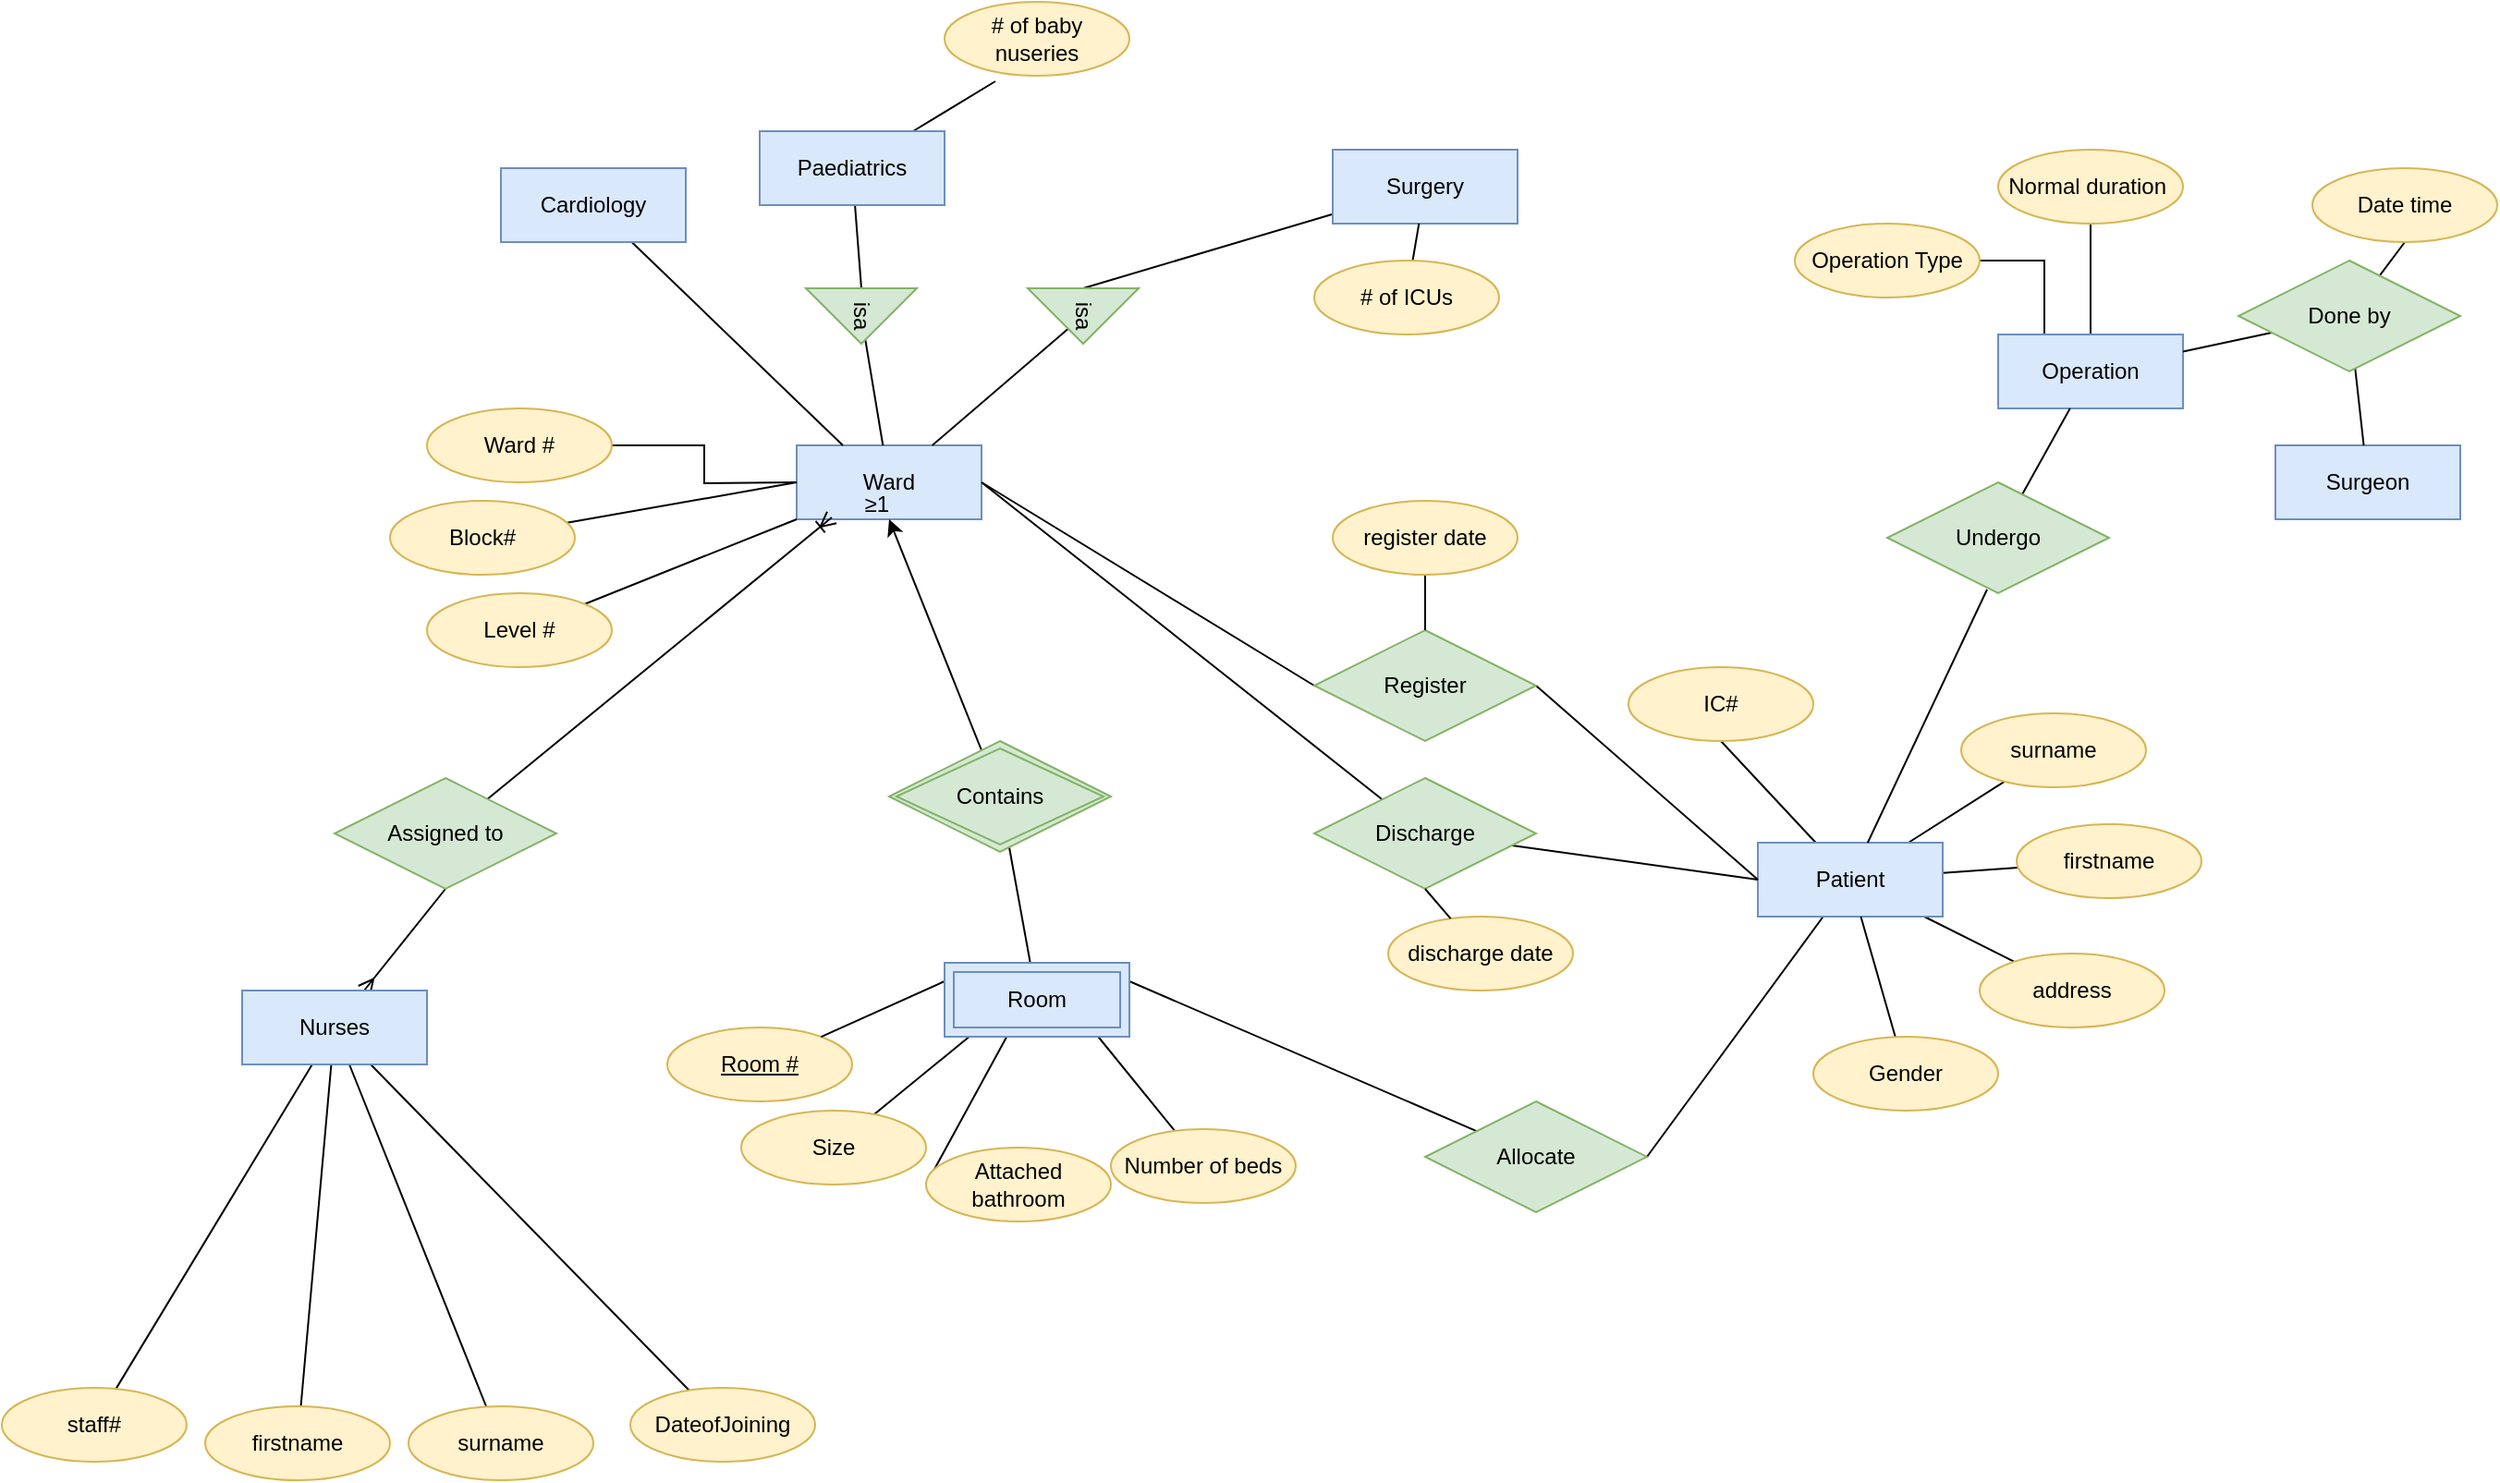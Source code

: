 <mxfile version="20.8.11" type="github">
  <diagram name="Page-1" id="2BYbjc5NV7LEVSSUCPkM">
    <mxGraphModel dx="1759" dy="647" grid="1" gridSize="10" guides="1" tooltips="1" connect="1" arrows="1" fold="1" page="1" pageScale="1" pageWidth="850" pageHeight="1100" math="0" shadow="0">
      <root>
        <mxCell id="0" />
        <mxCell id="1" parent="0" />
        <mxCell id="ICiJjnYhTAxnkfr3iMK8-49" style="edgeStyle=none;rounded=0;orthogonalLoop=1;jettySize=auto;html=1;exitX=1;exitY=0.5;exitDx=0;exitDy=0;entryX=0;entryY=0.5;entryDx=0;entryDy=0;startArrow=none;startFill=0;endArrow=none;endFill=0;" parent="1" source="ICiJjnYhTAxnkfr3iMK8-1" target="ICiJjnYhTAxnkfr3iMK8-35" edge="1">
          <mxGeometry relative="1" as="geometry" />
        </mxCell>
        <mxCell id="ICiJjnYhTAxnkfr3iMK8-1" value="Ward" style="whiteSpace=wrap;html=1;align=center;fillColor=#dae8fc;strokeColor=#6c8ebf;" parent="1" vertex="1">
          <mxGeometry x="310" y="270" width="100" height="40" as="geometry" />
        </mxCell>
        <mxCell id="ICiJjnYhTAxnkfr3iMK8-11" value="" style="edgeStyle=orthogonalEdgeStyle;rounded=0;orthogonalLoop=1;jettySize=auto;html=1;startArrow=none;startFill=0;endArrow=none;endFill=0;" parent="1" source="ICiJjnYhTAxnkfr3iMK8-2" edge="1">
          <mxGeometry relative="1" as="geometry">
            <mxPoint x="310" y="290" as="targetPoint" />
          </mxGeometry>
        </mxCell>
        <mxCell id="ICiJjnYhTAxnkfr3iMK8-2" value="Ward #" style="ellipse;whiteSpace=wrap;html=1;align=center;fillColor=#fff2cc;strokeColor=#d6b656;" parent="1" vertex="1">
          <mxGeometry x="110" y="250" width="100" height="40" as="geometry" />
        </mxCell>
        <mxCell id="ICiJjnYhTAxnkfr3iMK8-30" style="rounded=0;orthogonalLoop=1;jettySize=auto;html=1;startArrow=none;startFill=0;endArrow=none;endFill=0;" parent="1" target="ICiJjnYhTAxnkfr3iMK8-24" edge="1">
          <mxGeometry relative="1" as="geometry">
            <mxPoint x="415.556" y="580" as="sourcePoint" />
          </mxGeometry>
        </mxCell>
        <mxCell id="ICiJjnYhTAxnkfr3iMK8-31" style="rounded=0;orthogonalLoop=1;jettySize=auto;html=1;startArrow=none;startFill=0;endArrow=none;endFill=0;exitX=0.75;exitY=1;exitDx=0;exitDy=0;" parent="1" target="ICiJjnYhTAxnkfr3iMK8-25" edge="1">
          <mxGeometry relative="1" as="geometry">
            <mxPoint x="465" y="580" as="sourcePoint" />
          </mxGeometry>
        </mxCell>
        <mxCell id="ICiJjnYhTAxnkfr3iMK8-32" style="rounded=0;orthogonalLoop=1;jettySize=auto;html=1;startArrow=none;startFill=0;endArrow=none;endFill=0;entryX=0;entryY=0.5;entryDx=0;entryDy=0;" parent="1" target="ICiJjnYhTAxnkfr3iMK8-26" edge="1">
          <mxGeometry relative="1" as="geometry">
            <mxPoint x="320.369" y="567.806" as="targetPoint" />
            <mxPoint x="429.091" y="580" as="sourcePoint" />
          </mxGeometry>
        </mxCell>
        <mxCell id="ICiJjnYhTAxnkfr3iMK8-21" value="" style="endArrow=classic;html=1;rounded=0;entryX=0.5;entryY=1;entryDx=0;entryDy=0;endFill=1;" parent="1" source="s0g9AZDTexIM-AFnt-F2-36" target="ICiJjnYhTAxnkfr3iMK8-1" edge="1">
          <mxGeometry relative="1" as="geometry">
            <mxPoint x="425" y="450" as="sourcePoint" />
            <mxPoint x="560" y="409.5" as="targetPoint" />
          </mxGeometry>
        </mxCell>
        <mxCell id="ICiJjnYhTAxnkfr3iMK8-22" value="≥1" style="resizable=0;html=1;align=right;verticalAlign=bottom;fillColor=#73D0FF;" parent="ICiJjnYhTAxnkfr3iMK8-21" connectable="0" vertex="1">
          <mxGeometry x="1" relative="1" as="geometry" />
        </mxCell>
        <mxCell id="ICiJjnYhTAxnkfr3iMK8-23" value="&lt;u&gt;Room #&lt;/u&gt;" style="ellipse;whiteSpace=wrap;html=1;align=center;fillColor=#fff2cc;strokeColor=#d6b656;" parent="1" vertex="1">
          <mxGeometry x="240" y="585" width="100" height="40" as="geometry" />
        </mxCell>
        <mxCell id="ICiJjnYhTAxnkfr3iMK8-24" value="Size" style="ellipse;whiteSpace=wrap;html=1;align=center;fillColor=#fff2cc;strokeColor=#d6b656;" parent="1" vertex="1">
          <mxGeometry x="280" y="630" width="100" height="40" as="geometry" />
        </mxCell>
        <mxCell id="ICiJjnYhTAxnkfr3iMK8-25" value="Number of beds" style="ellipse;whiteSpace=wrap;html=1;align=center;fillColor=#fff2cc;strokeColor=#d6b656;" parent="1" vertex="1">
          <mxGeometry x="480" y="640" width="100" height="40" as="geometry" />
        </mxCell>
        <mxCell id="ICiJjnYhTAxnkfr3iMK8-26" value="Attached bathroom" style="ellipse;whiteSpace=wrap;html=1;align=center;fillColor=#fff2cc;strokeColor=#d6b656;" parent="1" vertex="1">
          <mxGeometry x="380" y="650" width="100" height="40" as="geometry" />
        </mxCell>
        <mxCell id="ICiJjnYhTAxnkfr3iMK8-28" value="" style="endArrow=none;html=1;rounded=0;entryX=0;entryY=0.5;entryDx=0;entryDy=0;" parent="1" source="ICiJjnYhTAxnkfr3iMK8-23" edge="1">
          <mxGeometry relative="1" as="geometry">
            <mxPoint x="140" y="520" as="sourcePoint" />
            <mxPoint x="390" y="560" as="targetPoint" />
          </mxGeometry>
        </mxCell>
        <mxCell id="ICiJjnYhTAxnkfr3iMK8-53" style="edgeStyle=none;rounded=0;orthogonalLoop=1;jettySize=auto;html=1;entryX=0.5;entryY=1;entryDx=0;entryDy=0;startArrow=none;startFill=0;endArrow=none;endFill=0;" parent="1" source="ICiJjnYhTAxnkfr3iMK8-34" target="ICiJjnYhTAxnkfr3iMK8-36" edge="1">
          <mxGeometry relative="1" as="geometry">
            <mxPoint x="840" y="445.0" as="targetPoint" />
          </mxGeometry>
        </mxCell>
        <mxCell id="ICiJjnYhTAxnkfr3iMK8-54" style="edgeStyle=none;rounded=0;orthogonalLoop=1;jettySize=auto;html=1;startArrow=none;startFill=0;endArrow=none;endFill=0;" parent="1" source="ICiJjnYhTAxnkfr3iMK8-34" target="ICiJjnYhTAxnkfr3iMK8-38" edge="1">
          <mxGeometry relative="1" as="geometry" />
        </mxCell>
        <mxCell id="ICiJjnYhTAxnkfr3iMK8-55" style="edgeStyle=none;rounded=0;orthogonalLoop=1;jettySize=auto;html=1;startArrow=none;startFill=0;endArrow=none;endFill=0;" parent="1" source="ICiJjnYhTAxnkfr3iMK8-34" target="ICiJjnYhTAxnkfr3iMK8-37" edge="1">
          <mxGeometry relative="1" as="geometry" />
        </mxCell>
        <mxCell id="ICiJjnYhTAxnkfr3iMK8-56" style="edgeStyle=none;rounded=0;orthogonalLoop=1;jettySize=auto;html=1;startArrow=none;startFill=0;endArrow=none;endFill=0;" parent="1" source="ICiJjnYhTAxnkfr3iMK8-34" target="ICiJjnYhTAxnkfr3iMK8-39" edge="1">
          <mxGeometry relative="1" as="geometry" />
        </mxCell>
        <mxCell id="s0g9AZDTexIM-AFnt-F2-21" style="edgeStyle=none;rounded=0;orthogonalLoop=1;jettySize=auto;html=1;entryX=1;entryY=0.5;entryDx=0;entryDy=0;startArrow=none;startFill=0;endArrow=none;endFill=0;" edge="1" parent="1" source="ICiJjnYhTAxnkfr3iMK8-34" target="s0g9AZDTexIM-AFnt-F2-20">
          <mxGeometry relative="1" as="geometry" />
        </mxCell>
        <mxCell id="ICiJjnYhTAxnkfr3iMK8-34" value="Patient" style="whiteSpace=wrap;html=1;align=center;fillColor=#dae8fc;strokeColor=#6c8ebf;" parent="1" vertex="1">
          <mxGeometry x="830" y="485" width="100" height="40" as="geometry" />
        </mxCell>
        <mxCell id="ICiJjnYhTAxnkfr3iMK8-50" style="edgeStyle=none;rounded=0;orthogonalLoop=1;jettySize=auto;html=1;exitX=1;exitY=0.5;exitDx=0;exitDy=0;entryX=0;entryY=0.5;entryDx=0;entryDy=0;startArrow=none;startFill=0;endArrow=none;endFill=0;" parent="1" source="ICiJjnYhTAxnkfr3iMK8-35" target="ICiJjnYhTAxnkfr3iMK8-34" edge="1">
          <mxGeometry relative="1" as="geometry" />
        </mxCell>
        <mxCell id="ICiJjnYhTAxnkfr3iMK8-35" value="Register" style="shape=rhombus;perimeter=rhombusPerimeter;whiteSpace=wrap;html=1;align=center;fillColor=#d5e8d4;strokeColor=#82b366;" parent="1" vertex="1">
          <mxGeometry x="590" y="370" width="120" height="60" as="geometry" />
        </mxCell>
        <mxCell id="ICiJjnYhTAxnkfr3iMK8-36" value="IC#" style="ellipse;whiteSpace=wrap;html=1;align=center;fillColor=#fff2cc;strokeColor=#d6b656;" parent="1" vertex="1">
          <mxGeometry x="760" y="390" width="100" height="40" as="geometry" />
        </mxCell>
        <mxCell id="ICiJjnYhTAxnkfr3iMK8-37" value="firstname" style="ellipse;whiteSpace=wrap;html=1;align=center;fillColor=#fff2cc;strokeColor=#d6b656;" parent="1" vertex="1">
          <mxGeometry x="970" y="475" width="100" height="40" as="geometry" />
        </mxCell>
        <mxCell id="ICiJjnYhTAxnkfr3iMK8-38" value="surname" style="ellipse;whiteSpace=wrap;html=1;align=center;fillColor=#fff2cc;strokeColor=#d6b656;" parent="1" vertex="1">
          <mxGeometry x="940" y="415" width="100" height="40" as="geometry" />
        </mxCell>
        <mxCell id="ICiJjnYhTAxnkfr3iMK8-39" value="address" style="ellipse;whiteSpace=wrap;html=1;align=center;fillColor=#fff2cc;strokeColor=#d6b656;" parent="1" vertex="1">
          <mxGeometry x="950" y="545" width="100" height="40" as="geometry" />
        </mxCell>
        <mxCell id="ICiJjnYhTAxnkfr3iMK8-51" style="edgeStyle=none;rounded=0;orthogonalLoop=1;jettySize=auto;html=1;entryX=1;entryY=0.5;entryDx=0;entryDy=0;startArrow=none;startFill=0;endArrow=none;endFill=0;" parent="1" source="ICiJjnYhTAxnkfr3iMK8-40" target="ICiJjnYhTAxnkfr3iMK8-1" edge="1">
          <mxGeometry relative="1" as="geometry" />
        </mxCell>
        <mxCell id="ICiJjnYhTAxnkfr3iMK8-52" style="edgeStyle=none;rounded=0;orthogonalLoop=1;jettySize=auto;html=1;entryX=0;entryY=0.5;entryDx=0;entryDy=0;startArrow=none;startFill=0;endArrow=none;endFill=0;" parent="1" source="ICiJjnYhTAxnkfr3iMK8-40" target="ICiJjnYhTAxnkfr3iMK8-34" edge="1">
          <mxGeometry relative="1" as="geometry" />
        </mxCell>
        <mxCell id="ICiJjnYhTAxnkfr3iMK8-40" value="Discharge" style="shape=rhombus;perimeter=rhombusPerimeter;whiteSpace=wrap;html=1;align=center;fillColor=#d5e8d4;strokeColor=#82b366;" parent="1" vertex="1">
          <mxGeometry x="590" y="450" width="120" height="60" as="geometry" />
        </mxCell>
        <mxCell id="ICiJjnYhTAxnkfr3iMK8-41" value="discharge date" style="ellipse;whiteSpace=wrap;html=1;align=center;fillColor=#fff2cc;strokeColor=#d6b656;" parent="1" vertex="1">
          <mxGeometry x="630" y="525" width="100" height="40" as="geometry" />
        </mxCell>
        <mxCell id="ICiJjnYhTAxnkfr3iMK8-42" value="" style="endArrow=none;html=1;rounded=0;entryX=0.5;entryY=1;entryDx=0;entryDy=0;" parent="1" source="ICiJjnYhTAxnkfr3iMK8-41" target="ICiJjnYhTAxnkfr3iMK8-40" edge="1">
          <mxGeometry relative="1" as="geometry">
            <mxPoint x="750" y="640" as="sourcePoint" />
            <mxPoint x="880" y="640" as="targetPoint" />
          </mxGeometry>
        </mxCell>
        <mxCell id="ICiJjnYhTAxnkfr3iMK8-47" style="edgeStyle=none;rounded=0;orthogonalLoop=1;jettySize=auto;html=1;entryX=0.5;entryY=0;entryDx=0;entryDy=0;startArrow=none;startFill=0;endArrow=none;endFill=0;" parent="1" source="ICiJjnYhTAxnkfr3iMK8-45" target="ICiJjnYhTAxnkfr3iMK8-35" edge="1">
          <mxGeometry relative="1" as="geometry" />
        </mxCell>
        <mxCell id="ICiJjnYhTAxnkfr3iMK8-45" value="register date" style="ellipse;whiteSpace=wrap;html=1;align=center;fillColor=#fff2cc;strokeColor=#d6b656;" parent="1" vertex="1">
          <mxGeometry x="600" y="300" width="100" height="40" as="geometry" />
        </mxCell>
        <mxCell id="ICiJjnYhTAxnkfr3iMK8-76" style="edgeStyle=none;rounded=0;orthogonalLoop=1;jettySize=auto;html=1;entryX=0;entryY=0.5;entryDx=0;entryDy=0;strokeColor=default;startArrow=none;startFill=0;endArrow=none;endFill=0;" parent="1" source="ICiJjnYhTAxnkfr3iMK8-59" target="ICiJjnYhTAxnkfr3iMK8-75" edge="1">
          <mxGeometry relative="1" as="geometry" />
        </mxCell>
        <mxCell id="ICiJjnYhTAxnkfr3iMK8-81" style="edgeStyle=none;rounded=0;orthogonalLoop=1;jettySize=auto;html=1;entryX=0.275;entryY=1.075;entryDx=0;entryDy=0;entryPerimeter=0;strokeColor=default;startArrow=none;startFill=0;endArrow=none;endFill=0;" parent="1" source="ICiJjnYhTAxnkfr3iMK8-59" target="ICiJjnYhTAxnkfr3iMK8-61" edge="1">
          <mxGeometry relative="1" as="geometry" />
        </mxCell>
        <mxCell id="ICiJjnYhTAxnkfr3iMK8-59" value="Paediatrics" style="whiteSpace=wrap;html=1;align=center;fillColor=#dae8fc;strokeColor=#6c8ebf;" parent="1" vertex="1">
          <mxGeometry x="290" y="100" width="100" height="40" as="geometry" />
        </mxCell>
        <mxCell id="ICiJjnYhTAxnkfr3iMK8-79" style="edgeStyle=none;rounded=0;orthogonalLoop=1;jettySize=auto;html=1;entryX=0;entryY=0.5;entryDx=0;entryDy=0;strokeColor=default;startArrow=none;startFill=0;endArrow=none;endFill=0;" parent="1" source="ICiJjnYhTAxnkfr3iMK8-60" target="ICiJjnYhTAxnkfr3iMK8-72" edge="1">
          <mxGeometry relative="1" as="geometry" />
        </mxCell>
        <mxCell id="ICiJjnYhTAxnkfr3iMK8-60" value="Surgery" style="whiteSpace=wrap;html=1;align=center;fillColor=#dae8fc;strokeColor=#6c8ebf;" parent="1" vertex="1">
          <mxGeometry x="600" y="110" width="100" height="40" as="geometry" />
        </mxCell>
        <mxCell id="ICiJjnYhTAxnkfr3iMK8-61" value="# of baby nuseries" style="ellipse;whiteSpace=wrap;html=1;align=center;fillColor=#fff2cc;strokeColor=#d6b656;" parent="1" vertex="1">
          <mxGeometry x="390" y="30" width="100" height="40" as="geometry" />
        </mxCell>
        <mxCell id="ICiJjnYhTAxnkfr3iMK8-80" style="edgeStyle=none;rounded=0;orthogonalLoop=1;jettySize=auto;html=1;strokeColor=default;startArrow=none;startFill=0;endArrow=none;endFill=0;" parent="1" source="ICiJjnYhTAxnkfr3iMK8-62" target="ICiJjnYhTAxnkfr3iMK8-60" edge="1">
          <mxGeometry relative="1" as="geometry" />
        </mxCell>
        <mxCell id="ICiJjnYhTAxnkfr3iMK8-62" value="# of ICUs" style="ellipse;whiteSpace=wrap;html=1;align=center;fillColor=#fff2cc;strokeColor=#d6b656;" parent="1" vertex="1">
          <mxGeometry x="590" y="170" width="100" height="40" as="geometry" />
        </mxCell>
        <mxCell id="ICiJjnYhTAxnkfr3iMK8-78" style="edgeStyle=none;rounded=0;orthogonalLoop=1;jettySize=auto;html=1;strokeColor=default;startArrow=none;startFill=0;endArrow=none;endFill=0;" parent="1" source="ICiJjnYhTAxnkfr3iMK8-72" target="ICiJjnYhTAxnkfr3iMK8-1" edge="1">
          <mxGeometry relative="1" as="geometry" />
        </mxCell>
        <mxCell id="ICiJjnYhTAxnkfr3iMK8-72" value="isa" style="triangle;whiteSpace=wrap;html=1;fillColor=#d5e8d4;strokeColor=#82b366;rotation=90;" parent="1" vertex="1">
          <mxGeometry x="450" y="170" width="30" height="60" as="geometry" />
        </mxCell>
        <mxCell id="ICiJjnYhTAxnkfr3iMK8-77" style="edgeStyle=none;rounded=0;orthogonalLoop=1;jettySize=auto;html=1;strokeColor=default;startArrow=none;startFill=0;endArrow=none;endFill=0;" parent="1" source="ICiJjnYhTAxnkfr3iMK8-75" target="ICiJjnYhTAxnkfr3iMK8-1" edge="1">
          <mxGeometry relative="1" as="geometry" />
        </mxCell>
        <mxCell id="ICiJjnYhTAxnkfr3iMK8-75" value="isa" style="triangle;whiteSpace=wrap;html=1;fillColor=#d5e8d4;strokeColor=#82b366;rotation=90;" parent="1" vertex="1">
          <mxGeometry x="330" y="170" width="30" height="60" as="geometry" />
        </mxCell>
        <mxCell id="ICiJjnYhTAxnkfr3iMK8-83" style="edgeStyle=none;rounded=0;orthogonalLoop=1;jettySize=auto;html=1;entryX=0.25;entryY=0;entryDx=0;entryDy=0;strokeColor=default;startArrow=none;startFill=0;endArrow=none;endFill=0;" parent="1" source="ICiJjnYhTAxnkfr3iMK8-82" target="ICiJjnYhTAxnkfr3iMK8-1" edge="1">
          <mxGeometry relative="1" as="geometry" />
        </mxCell>
        <mxCell id="ICiJjnYhTAxnkfr3iMK8-82" value="Cardiology" style="whiteSpace=wrap;html=1;align=center;fillColor=#dae8fc;strokeColor=#6c8ebf;" parent="1" vertex="1">
          <mxGeometry x="150" y="120" width="100" height="40" as="geometry" />
        </mxCell>
        <mxCell id="ICiJjnYhTAxnkfr3iMK8-86" style="edgeStyle=none;rounded=0;orthogonalLoop=1;jettySize=auto;html=1;strokeColor=default;startArrow=none;startFill=0;endArrow=none;endFill=0;exitX=0.45;exitY=0.967;exitDx=0;exitDy=0;exitPerimeter=0;" parent="1" source="s0g9AZDTexIM-AFnt-F2-26" target="ICiJjnYhTAxnkfr3iMK8-34" edge="1">
          <mxGeometry relative="1" as="geometry">
            <mxPoint x="880" y="260.0" as="targetPoint" />
            <mxPoint x="871.154" y="279.423" as="sourcePoint" />
          </mxGeometry>
        </mxCell>
        <mxCell id="s0g9AZDTexIM-AFnt-F2-9" style="edgeStyle=none;rounded=0;orthogonalLoop=1;jettySize=auto;html=1;entryX=0.5;entryY=1;entryDx=0;entryDy=0;endArrow=none;endFill=0;startArrow=ERmany;startFill=0;" edge="1" parent="1" source="s0g9AZDTexIM-AFnt-F2-34" target="s0g9AZDTexIM-AFnt-F2-8">
          <mxGeometry relative="1" as="geometry">
            <mxPoint x="90" y="565" as="sourcePoint" />
          </mxGeometry>
        </mxCell>
        <mxCell id="ICiJjnYhTAxnkfr3iMK8-93" style="edgeStyle=none;rounded=0;orthogonalLoop=1;jettySize=auto;html=1;strokeColor=default;startArrow=none;startFill=0;endArrow=none;endFill=0;" parent="1" source="ICiJjnYhTAxnkfr3iMK8-89" target="s0g9AZDTexIM-AFnt-F2-34" edge="1">
          <mxGeometry relative="1" as="geometry">
            <mxPoint x="75.116" y="605" as="targetPoint" />
          </mxGeometry>
        </mxCell>
        <mxCell id="ICiJjnYhTAxnkfr3iMK8-89" value="staff#" style="ellipse;whiteSpace=wrap;html=1;align=center;fillColor=#fff2cc;strokeColor=#d6b656;" parent="1" vertex="1">
          <mxGeometry x="-120" y="780" width="100" height="40" as="geometry" />
        </mxCell>
        <mxCell id="ICiJjnYhTAxnkfr3iMK8-94" style="edgeStyle=none;rounded=0;orthogonalLoop=1;jettySize=auto;html=1;strokeColor=default;startArrow=none;startFill=0;endArrow=none;endFill=0;" parent="1" source="ICiJjnYhTAxnkfr3iMK8-90" target="s0g9AZDTexIM-AFnt-F2-34" edge="1">
          <mxGeometry relative="1" as="geometry">
            <mxPoint x="90" y="605" as="targetPoint" />
          </mxGeometry>
        </mxCell>
        <mxCell id="ICiJjnYhTAxnkfr3iMK8-90" value="firstname" style="ellipse;whiteSpace=wrap;html=1;align=center;fillColor=#fff2cc;strokeColor=#d6b656;" parent="1" vertex="1">
          <mxGeometry x="-10" y="790" width="100" height="40" as="geometry" />
        </mxCell>
        <mxCell id="ICiJjnYhTAxnkfr3iMK8-95" style="edgeStyle=none;rounded=0;orthogonalLoop=1;jettySize=auto;html=1;strokeColor=default;startArrow=none;startFill=0;endArrow=none;endFill=0;" parent="1" source="ICiJjnYhTAxnkfr3iMK8-91" target="s0g9AZDTexIM-AFnt-F2-34" edge="1">
          <mxGeometry relative="1" as="geometry">
            <mxPoint x="95.333" y="605" as="targetPoint" />
          </mxGeometry>
        </mxCell>
        <mxCell id="ICiJjnYhTAxnkfr3iMK8-91" value="surname" style="ellipse;whiteSpace=wrap;html=1;align=center;fillColor=#fff2cc;strokeColor=#d6b656;" parent="1" vertex="1">
          <mxGeometry x="100" y="790" width="100" height="40" as="geometry" />
        </mxCell>
        <mxCell id="ICiJjnYhTAxnkfr3iMK8-96" style="edgeStyle=none;rounded=0;orthogonalLoop=1;jettySize=auto;html=1;strokeColor=default;startArrow=none;startFill=0;endArrow=none;endFill=0;" parent="1" source="ICiJjnYhTAxnkfr3iMK8-92" target="s0g9AZDTexIM-AFnt-F2-34" edge="1">
          <mxGeometry relative="1" as="geometry">
            <mxPoint x="115" y="605" as="targetPoint" />
          </mxGeometry>
        </mxCell>
        <mxCell id="ICiJjnYhTAxnkfr3iMK8-92" value="DateofJoining" style="ellipse;whiteSpace=wrap;html=1;align=center;fillColor=#fff2cc;strokeColor=#d6b656;" parent="1" vertex="1">
          <mxGeometry x="220" y="780" width="100" height="40" as="geometry" />
        </mxCell>
        <mxCell id="s0g9AZDTexIM-AFnt-F2-3" style="edgeStyle=orthogonalEdgeStyle;rounded=0;orthogonalLoop=1;jettySize=auto;html=1;endArrow=none;endFill=0;entryX=0.25;entryY=0;entryDx=0;entryDy=0;" edge="1" parent="1" source="s0g9AZDTexIM-AFnt-F2-1" target="s0g9AZDTexIM-AFnt-F2-25">
          <mxGeometry relative="1" as="geometry">
            <mxPoint x="870" y="220" as="targetPoint" />
          </mxGeometry>
        </mxCell>
        <mxCell id="s0g9AZDTexIM-AFnt-F2-1" value="Operation Type" style="ellipse;whiteSpace=wrap;html=1;align=center;fillColor=#fff2cc;strokeColor=#d6b656;" vertex="1" parent="1">
          <mxGeometry x="850" y="150" width="100" height="40" as="geometry" />
        </mxCell>
        <mxCell id="s0g9AZDTexIM-AFnt-F2-4" style="edgeStyle=orthogonalEdgeStyle;rounded=0;orthogonalLoop=1;jettySize=auto;html=1;endArrow=none;endFill=0;" edge="1" parent="1" source="s0g9AZDTexIM-AFnt-F2-2" target="s0g9AZDTexIM-AFnt-F2-25">
          <mxGeometry relative="1" as="geometry">
            <mxPoint x="930" y="250" as="targetPoint" />
          </mxGeometry>
        </mxCell>
        <mxCell id="s0g9AZDTexIM-AFnt-F2-2" value="Normal duration&amp;nbsp;" style="ellipse;whiteSpace=wrap;html=1;align=center;fillColor=#fff2cc;strokeColor=#d6b656;" vertex="1" parent="1">
          <mxGeometry x="960" y="110" width="100" height="40" as="geometry" />
        </mxCell>
        <mxCell id="s0g9AZDTexIM-AFnt-F2-10" style="edgeStyle=none;rounded=0;orthogonalLoop=1;jettySize=auto;html=1;entryX=0.19;entryY=0.975;entryDx=0;entryDy=0;entryPerimeter=0;endArrow=ERoneToMany;endFill=0;" edge="1" parent="1" source="s0g9AZDTexIM-AFnt-F2-8" target="ICiJjnYhTAxnkfr3iMK8-1">
          <mxGeometry relative="1" as="geometry" />
        </mxCell>
        <mxCell id="s0g9AZDTexIM-AFnt-F2-8" value="Assigned to" style="shape=rhombus;perimeter=rhombusPerimeter;whiteSpace=wrap;html=1;align=center;fillColor=#d5e8d4;strokeColor=#82b366;" vertex="1" parent="1">
          <mxGeometry x="60" y="450" width="120" height="60" as="geometry" />
        </mxCell>
        <mxCell id="s0g9AZDTexIM-AFnt-F2-15" style="edgeStyle=none;rounded=0;orthogonalLoop=1;jettySize=auto;html=1;entryX=0;entryY=0.5;entryDx=0;entryDy=0;startArrow=none;startFill=0;endArrow=none;endFill=0;" edge="1" parent="1" source="s0g9AZDTexIM-AFnt-F2-11" target="ICiJjnYhTAxnkfr3iMK8-1">
          <mxGeometry relative="1" as="geometry" />
        </mxCell>
        <mxCell id="s0g9AZDTexIM-AFnt-F2-11" value="Block#" style="ellipse;whiteSpace=wrap;html=1;align=center;fillColor=#fff2cc;strokeColor=#d6b656;" vertex="1" parent="1">
          <mxGeometry x="90" y="300" width="100" height="40" as="geometry" />
        </mxCell>
        <mxCell id="s0g9AZDTexIM-AFnt-F2-16" style="edgeStyle=none;rounded=0;orthogonalLoop=1;jettySize=auto;html=1;startArrow=none;startFill=0;endArrow=none;endFill=0;" edge="1" parent="1" source="s0g9AZDTexIM-AFnt-F2-12" target="ICiJjnYhTAxnkfr3iMK8-1">
          <mxGeometry relative="1" as="geometry" />
        </mxCell>
        <mxCell id="s0g9AZDTexIM-AFnt-F2-12" value="Level #" style="ellipse;whiteSpace=wrap;html=1;align=center;fillColor=#fff2cc;strokeColor=#d6b656;" vertex="1" parent="1">
          <mxGeometry x="110" y="350" width="100" height="40" as="geometry" />
        </mxCell>
        <mxCell id="s0g9AZDTexIM-AFnt-F2-19" style="edgeStyle=none;rounded=0;orthogonalLoop=1;jettySize=auto;html=1;startArrow=none;startFill=0;endArrow=none;endFill=0;" edge="1" parent="1" source="s0g9AZDTexIM-AFnt-F2-18" target="ICiJjnYhTAxnkfr3iMK8-34">
          <mxGeometry relative="1" as="geometry" />
        </mxCell>
        <mxCell id="s0g9AZDTexIM-AFnt-F2-18" value="Gender" style="ellipse;whiteSpace=wrap;html=1;align=center;fillColor=#fff2cc;strokeColor=#d6b656;" vertex="1" parent="1">
          <mxGeometry x="860" y="590" width="100" height="40" as="geometry" />
        </mxCell>
        <mxCell id="s0g9AZDTexIM-AFnt-F2-22" style="edgeStyle=none;rounded=0;orthogonalLoop=1;jettySize=auto;html=1;entryX=1;entryY=0.5;entryDx=0;entryDy=0;startArrow=none;startFill=0;endArrow=none;endFill=0;" edge="1" parent="1" source="s0g9AZDTexIM-AFnt-F2-20">
          <mxGeometry relative="1" as="geometry">
            <mxPoint x="490" y="560" as="targetPoint" />
          </mxGeometry>
        </mxCell>
        <mxCell id="s0g9AZDTexIM-AFnt-F2-20" value="Allocate" style="shape=rhombus;perimeter=rhombusPerimeter;whiteSpace=wrap;html=1;align=center;fillColor=#d5e8d4;strokeColor=#82b366;" vertex="1" parent="1">
          <mxGeometry x="650" y="625" width="120" height="60" as="geometry" />
        </mxCell>
        <mxCell id="s0g9AZDTexIM-AFnt-F2-25" value="Operation" style="whiteSpace=wrap;html=1;align=center;fillColor=#dae8fc;strokeColor=#6c8ebf;" vertex="1" parent="1">
          <mxGeometry x="960" y="210" width="100" height="40" as="geometry" />
        </mxCell>
        <mxCell id="s0g9AZDTexIM-AFnt-F2-27" style="edgeStyle=none;rounded=0;orthogonalLoop=1;jettySize=auto;html=1;startArrow=none;startFill=0;endArrow=none;endFill=0;" edge="1" parent="1" source="s0g9AZDTexIM-AFnt-F2-26" target="s0g9AZDTexIM-AFnt-F2-25">
          <mxGeometry relative="1" as="geometry" />
        </mxCell>
        <mxCell id="s0g9AZDTexIM-AFnt-F2-26" value="Undergo" style="shape=rhombus;perimeter=rhombusPerimeter;whiteSpace=wrap;html=1;align=center;fillColor=#d5e8d4;strokeColor=#82b366;" vertex="1" parent="1">
          <mxGeometry x="900" y="290" width="120" height="60" as="geometry" />
        </mxCell>
        <mxCell id="s0g9AZDTexIM-AFnt-F2-28" value="Surgeon" style="whiteSpace=wrap;html=1;align=center;fillColor=#dae8fc;strokeColor=#6c8ebf;" vertex="1" parent="1">
          <mxGeometry x="1110" y="270" width="100" height="40" as="geometry" />
        </mxCell>
        <mxCell id="s0g9AZDTexIM-AFnt-F2-30" style="edgeStyle=none;rounded=0;orthogonalLoop=1;jettySize=auto;html=1;startArrow=none;startFill=0;endArrow=none;endFill=0;" edge="1" parent="1" source="s0g9AZDTexIM-AFnt-F2-29" target="s0g9AZDTexIM-AFnt-F2-28">
          <mxGeometry relative="1" as="geometry" />
        </mxCell>
        <mxCell id="s0g9AZDTexIM-AFnt-F2-31" style="edgeStyle=none;rounded=0;orthogonalLoop=1;jettySize=auto;html=1;startArrow=none;startFill=0;endArrow=none;endFill=0;" edge="1" parent="1" source="s0g9AZDTexIM-AFnt-F2-29" target="s0g9AZDTexIM-AFnt-F2-25">
          <mxGeometry relative="1" as="geometry" />
        </mxCell>
        <mxCell id="s0g9AZDTexIM-AFnt-F2-33" style="edgeStyle=none;rounded=0;orthogonalLoop=1;jettySize=auto;html=1;entryX=0.5;entryY=1;entryDx=0;entryDy=0;startArrow=none;startFill=0;endArrow=none;endFill=0;" edge="1" parent="1" source="s0g9AZDTexIM-AFnt-F2-29" target="s0g9AZDTexIM-AFnt-F2-32">
          <mxGeometry relative="1" as="geometry" />
        </mxCell>
        <mxCell id="s0g9AZDTexIM-AFnt-F2-29" value="Done by" style="shape=rhombus;perimeter=rhombusPerimeter;whiteSpace=wrap;html=1;align=center;fillColor=#d5e8d4;strokeColor=#82b366;" vertex="1" parent="1">
          <mxGeometry x="1090" y="170" width="120" height="60" as="geometry" />
        </mxCell>
        <mxCell id="s0g9AZDTexIM-AFnt-F2-32" value="Date time" style="ellipse;whiteSpace=wrap;html=1;align=center;fillColor=#fff2cc;strokeColor=#d6b656;" vertex="1" parent="1">
          <mxGeometry x="1130" y="120" width="100" height="40" as="geometry" />
        </mxCell>
        <mxCell id="s0g9AZDTexIM-AFnt-F2-34" value="Nurses" style="whiteSpace=wrap;html=1;align=center;fillColor=#dae8fc;strokeColor=#6c8ebf;" vertex="1" parent="1">
          <mxGeometry x="10" y="565" width="100" height="40" as="geometry" />
        </mxCell>
        <mxCell id="s0g9AZDTexIM-AFnt-F2-37" value="" style="edgeStyle=none;rounded=0;orthogonalLoop=1;jettySize=auto;html=1;startArrow=none;startFill=0;endArrow=none;endFill=0;" edge="1" parent="1" source="s0g9AZDTexIM-AFnt-F2-35" target="s0g9AZDTexIM-AFnt-F2-36">
          <mxGeometry relative="1" as="geometry" />
        </mxCell>
        <mxCell id="s0g9AZDTexIM-AFnt-F2-35" value="Room" style="shape=ext;margin=3;double=1;whiteSpace=wrap;html=1;align=center;fillColor=#dae8fc;strokeColor=#6c8ebf;" vertex="1" parent="1">
          <mxGeometry x="390" y="550" width="100" height="40" as="geometry" />
        </mxCell>
        <mxCell id="s0g9AZDTexIM-AFnt-F2-36" value="Contains" style="shape=rhombus;double=1;perimeter=rhombusPerimeter;whiteSpace=wrap;html=1;align=center;fillColor=#d5e8d4;strokeColor=#82b366;" vertex="1" parent="1">
          <mxGeometry x="360" y="430" width="120" height="60" as="geometry" />
        </mxCell>
      </root>
    </mxGraphModel>
  </diagram>
</mxfile>
